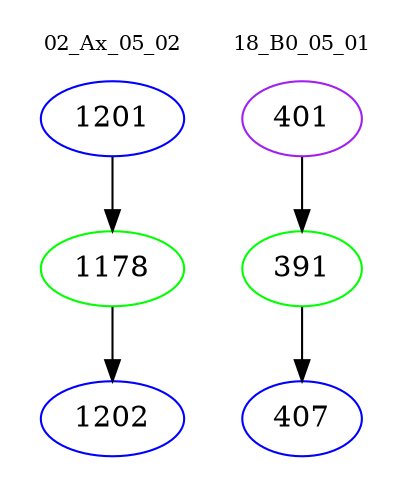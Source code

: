 digraph{
subgraph cluster_0 {
color = white
label = "02_Ax_05_02";
fontsize=10;
T0_1201 [label="1201", color="blue"]
T0_1201 -> T0_1178 [color="black"]
T0_1178 [label="1178", color="green"]
T0_1178 -> T0_1202 [color="black"]
T0_1202 [label="1202", color="blue"]
}
subgraph cluster_1 {
color = white
label = "18_B0_05_01";
fontsize=10;
T1_401 [label="401", color="purple"]
T1_401 -> T1_391 [color="black"]
T1_391 [label="391", color="green"]
T1_391 -> T1_407 [color="black"]
T1_407 [label="407", color="blue"]
}
}
